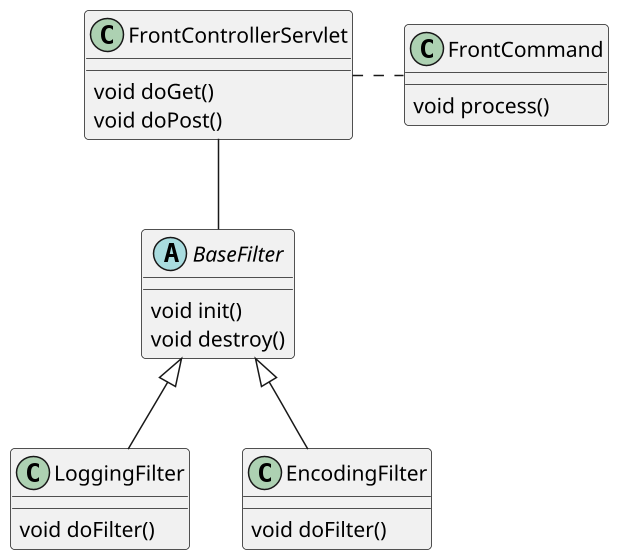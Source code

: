 @startuml
scale 1.5

class FrontControllerServlet {
    void doGet()
    void doPost()
}
abstract class BaseFilter {
    void init()
    void destroy()
}
class LoggingFilter {
    void doFilter()
}
class EncodingFilter {
    void doFilter()
}
class FrontCommand {
    void process()
}

FrontControllerServlet .right.-- FrontCommand
FrontControllerServlet -- BaseFilter
BaseFilter <|-- LoggingFilter
BaseFilter <|-- EncodingFilter
@enduml
